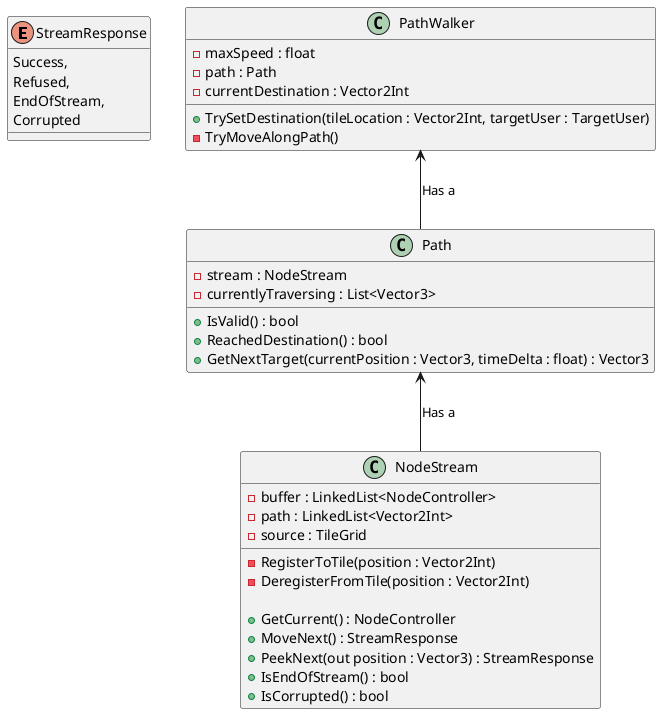 @startuml
enum StreamResponse {
    Success,
    Refused,
    EndOfStream,
    Corrupted
}

class NodeStream {
    -buffer : LinkedList<NodeController>
    -path : LinkedList<Vector2Int>
    -source : TileGrid
    -RegisterToTile(position : Vector2Int)
    -DeregisterFromTile(position : Vector2Int)

    +GetCurrent() : NodeController
    +MoveNext() : StreamResponse
    +PeekNext(out position : Vector3) : StreamResponse
    +IsEndOfStream() : bool
    +IsCorrupted() : bool
}

class Path {
    -stream : NodeStream
    -currentlyTraversing : List<Vector3>

    +IsValid() : bool
    +ReachedDestination() : bool
    +GetNextTarget(currentPosition : Vector3, timeDelta : float) : Vector3
}

class PathWalker {
    -maxSpeed : float
    -path : Path
    -currentDestination : Vector2Int
    +TrySetDestination(tileLocation : Vector2Int, targetUser : TargetUser)
    -TryMoveAlongPath()
}

PathWalker <-down- Path : Has a
Path <-down- NodeStream : Has a
@enduml

@startuml Path Flow
actor EntityManager
participant PathWalker
participant Path
participant NodeStream

== Initialization ==

EntityManager -> PathWalker : TrySetDestination()
PathWalker -> PathWalker : Generates supermesh \n path through Pathfinding

alt Path Found
    PathWalker -> Path : Creates instance with supernode list
    Path -> NodeStream : Creates instance with supernode list
    NodeStream -> NodeStream : Trys to initialize buffer with inital data
    alt Initial Data Valid
        NodeStream -> NodeStream : Initializes
    else Not able to bind to source
        NodeStream -> NodeStream : Sets corrupted flag
    end

    PathWalker -> NodeStream : Check for corruption
    alt No Corruption Found
        PathWalker -> EntityManager : Returns true
    else Corruption Found
        PathWalker -> Path : Destroys object
        PathWalker -> EntityManager : Returns false
    end
else No path Found
    PathWalker -> EntityManager : Returns false
end

== One Frame of Movement ==

PathWalker -> Path : Get Next Target

Path -> NodeStream : Checks for corruption
alt Is Corruption
    Path -> PathWalker : Returns Pathwalkers position
else No Corruption
    alt PathWalker has reached last Target
        Path -> Path : Advances bezier curve target
        alt End of curve
            Path -> Path : Generate new curve
            loop Curve Is Valid 
                Path -> NodeStream : Peek Next Node
                alt Can get next node
                    Path -> Path : Extend curve
                    alt Curve Invalid
                        Path -> Path : Remove last from curve, exit loop
                    else 
                        Path -> NodeStream : Advance Stream
                    end
                else 
                    Path -> Path : Return last good path
                end
            end
        end
        Path -> PathWalker : Return new target
    else
        Path -> PathWalker : Return last target
    end

end

alt Target Returned == Curent Position
    PathWalker -> Path : Check Statuses
    alt Reached Destination 
        PathWalker -> PathWalker : Invoke Reached Destination Event
    else If Path is Invalid and cannot be recreated
        PathWalker -> PathWalker : Invoke Reached Destination Event \nHard Delete
    end
else Target is different
    PathWalker -> PathWalker : Move Towards Position
end
@enduml